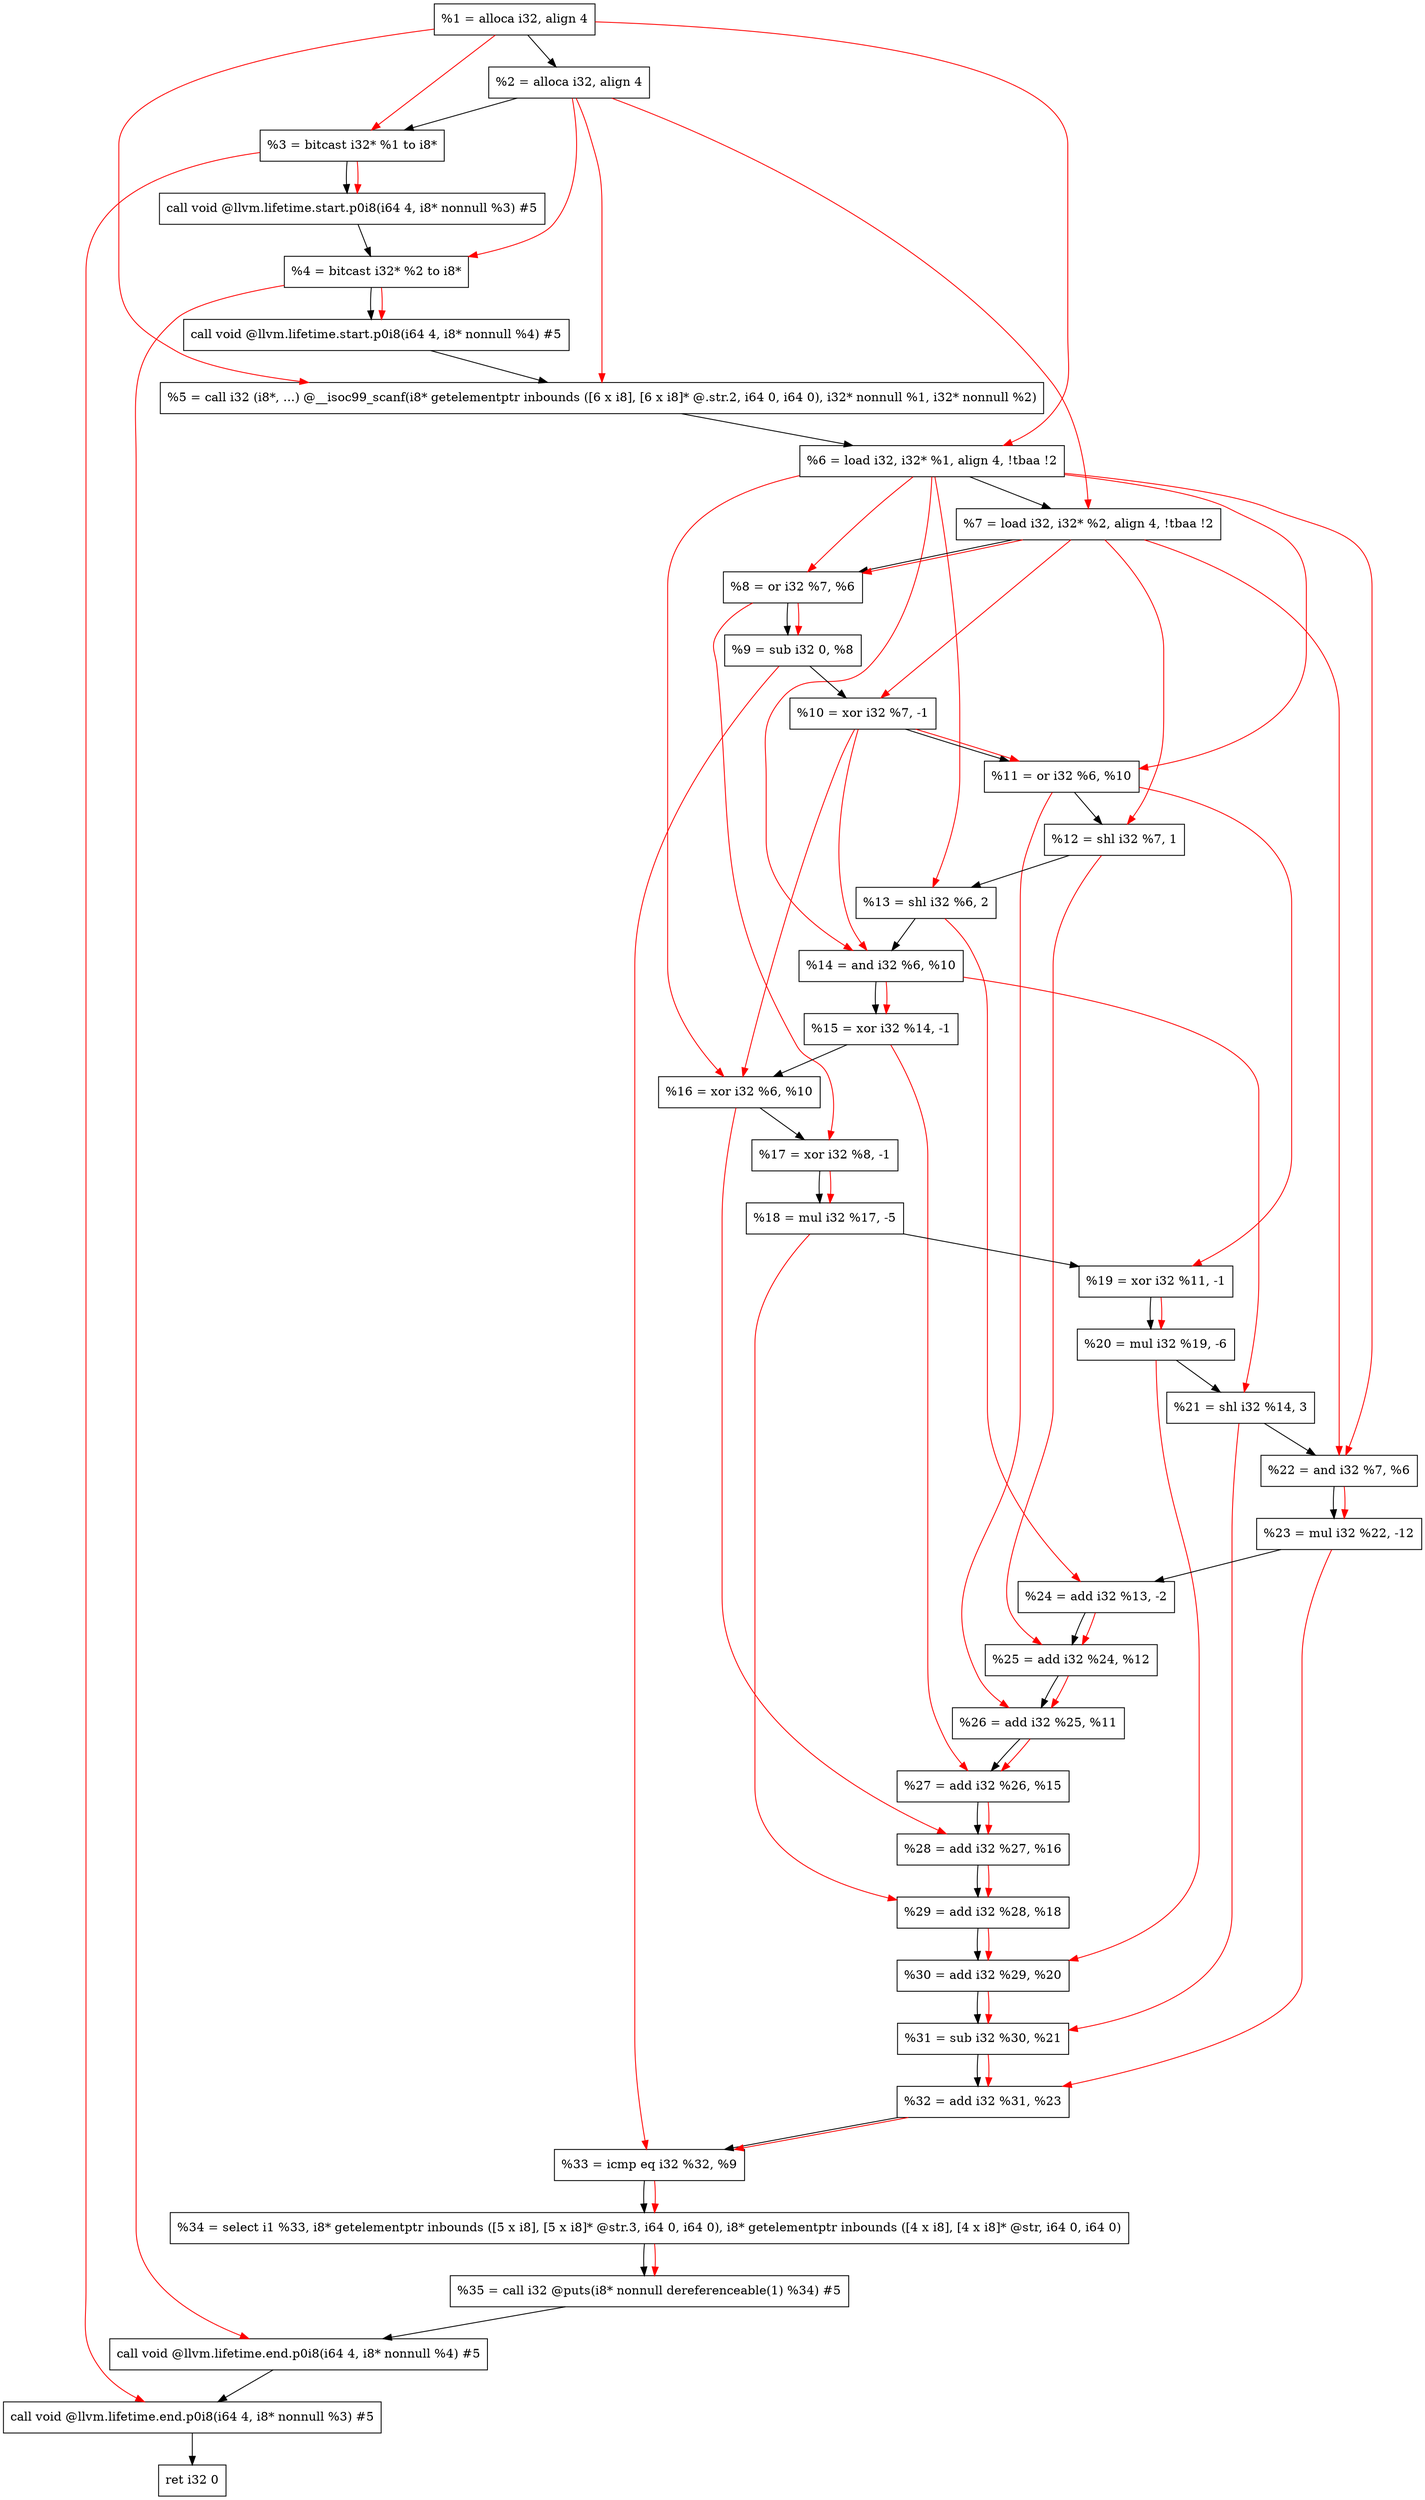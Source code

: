 digraph "DFG for'main' function" {
	Node0xddcf28[shape=record, label="  %1 = alloca i32, align 4"];
	Node0xddcfa8[shape=record, label="  %2 = alloca i32, align 4"];
	Node0xddd038[shape=record, label="  %3 = bitcast i32* %1 to i8*"];
	Node0xddd498[shape=record, label="  call void @llvm.lifetime.start.p0i8(i64 4, i8* nonnull %3) #5"];
	Node0xddd578[shape=record, label="  %4 = bitcast i32* %2 to i8*"];
	Node0xddd698[shape=record, label="  call void @llvm.lifetime.start.p0i8(i64 4, i8* nonnull %4) #5"];
	Node0xddd8d0[shape=record, label="  %5 = call i32 (i8*, ...) @__isoc99_scanf(i8* getelementptr inbounds ([6 x i8], [6 x i8]* @.str.2, i64 0, i64 0), i32* nonnull %1, i32* nonnull %2)"];
	Node0xddd988[shape=record, label="  %6 = load i32, i32* %1, align 4, !tbaa !2"];
	Node0xdde8f8[shape=record, label="  %7 = load i32, i32* %2, align 4, !tbaa !2"];
	Node0xddef80[shape=record, label="  %8 = or i32 %7, %6"];
	Node0xddeff0[shape=record, label="  %9 = sub i32 0, %8"];
	Node0xddf060[shape=record, label="  %10 = xor i32 %7, -1"];
	Node0xddf0d0[shape=record, label="  %11 = or i32 %6, %10"];
	Node0xddf140[shape=record, label="  %12 = shl i32 %7, 1"];
	Node0xddf1b0[shape=record, label="  %13 = shl i32 %6, 2"];
	Node0xddf220[shape=record, label="  %14 = and i32 %6, %10"];
	Node0xddf290[shape=record, label="  %15 = xor i32 %14, -1"];
	Node0xddf300[shape=record, label="  %16 = xor i32 %6, %10"];
	Node0xddf370[shape=record, label="  %17 = xor i32 %8, -1"];
	Node0xddf3e0[shape=record, label="  %18 = mul i32 %17, -5"];
	Node0xddf450[shape=record, label="  %19 = xor i32 %11, -1"];
	Node0xddf4c0[shape=record, label="  %20 = mul i32 %19, -6"];
	Node0xddf530[shape=record, label="  %21 = shl i32 %14, 3"];
	Node0xddf5a0[shape=record, label="  %22 = and i32 %7, %6"];
	Node0xddf610[shape=record, label="  %23 = mul i32 %22, -12"];
	Node0xddf680[shape=record, label="  %24 = add i32 %13, -2"];
	Node0xddf6f0[shape=record, label="  %25 = add i32 %24, %12"];
	Node0xddf760[shape=record, label="  %26 = add i32 %25, %11"];
	Node0xddf7d0[shape=record, label="  %27 = add i32 %26, %15"];
	Node0xddf840[shape=record, label="  %28 = add i32 %27, %16"];
	Node0xddf8b0[shape=record, label="  %29 = add i32 %28, %18"];
	Node0xddf920[shape=record, label="  %30 = add i32 %29, %20"];
	Node0xddf990[shape=record, label="  %31 = sub i32 %30, %21"];
	Node0xddfa00[shape=record, label="  %32 = add i32 %31, %23"];
	Node0xddfc80[shape=record, label="  %33 = icmp eq i32 %32, %9"];
	Node0xd7d9d8[shape=record, label="  %34 = select i1 %33, i8* getelementptr inbounds ([5 x i8], [5 x i8]* @str.3, i64 0, i64 0), i8* getelementptr inbounds ([4 x i8], [4 x i8]* @str, i64 0, i64 0)"];
	Node0xddfd10[shape=record, label="  %35 = call i32 @puts(i8* nonnull dereferenceable(1) %34) #5"];
	Node0xddff68[shape=record, label="  call void @llvm.lifetime.end.p0i8(i64 4, i8* nonnull %4) #5"];
	Node0xde00c8[shape=record, label="  call void @llvm.lifetime.end.p0i8(i64 4, i8* nonnull %3) #5"];
	Node0xde0188[shape=record, label="  ret i32 0"];
	Node0xddcf28 -> Node0xddcfa8;
	Node0xddcfa8 -> Node0xddd038;
	Node0xddd038 -> Node0xddd498;
	Node0xddd498 -> Node0xddd578;
	Node0xddd578 -> Node0xddd698;
	Node0xddd698 -> Node0xddd8d0;
	Node0xddd8d0 -> Node0xddd988;
	Node0xddd988 -> Node0xdde8f8;
	Node0xdde8f8 -> Node0xddef80;
	Node0xddef80 -> Node0xddeff0;
	Node0xddeff0 -> Node0xddf060;
	Node0xddf060 -> Node0xddf0d0;
	Node0xddf0d0 -> Node0xddf140;
	Node0xddf140 -> Node0xddf1b0;
	Node0xddf1b0 -> Node0xddf220;
	Node0xddf220 -> Node0xddf290;
	Node0xddf290 -> Node0xddf300;
	Node0xddf300 -> Node0xddf370;
	Node0xddf370 -> Node0xddf3e0;
	Node0xddf3e0 -> Node0xddf450;
	Node0xddf450 -> Node0xddf4c0;
	Node0xddf4c0 -> Node0xddf530;
	Node0xddf530 -> Node0xddf5a0;
	Node0xddf5a0 -> Node0xddf610;
	Node0xddf610 -> Node0xddf680;
	Node0xddf680 -> Node0xddf6f0;
	Node0xddf6f0 -> Node0xddf760;
	Node0xddf760 -> Node0xddf7d0;
	Node0xddf7d0 -> Node0xddf840;
	Node0xddf840 -> Node0xddf8b0;
	Node0xddf8b0 -> Node0xddf920;
	Node0xddf920 -> Node0xddf990;
	Node0xddf990 -> Node0xddfa00;
	Node0xddfa00 -> Node0xddfc80;
	Node0xddfc80 -> Node0xd7d9d8;
	Node0xd7d9d8 -> Node0xddfd10;
	Node0xddfd10 -> Node0xddff68;
	Node0xddff68 -> Node0xde00c8;
	Node0xde00c8 -> Node0xde0188;
edge [color=red]
	Node0xddcf28 -> Node0xddd038;
	Node0xddd038 -> Node0xddd498;
	Node0xddcfa8 -> Node0xddd578;
	Node0xddd578 -> Node0xddd698;
	Node0xddcf28 -> Node0xddd8d0;
	Node0xddcfa8 -> Node0xddd8d0;
	Node0xddcf28 -> Node0xddd988;
	Node0xddcfa8 -> Node0xdde8f8;
	Node0xdde8f8 -> Node0xddef80;
	Node0xddd988 -> Node0xddef80;
	Node0xddef80 -> Node0xddeff0;
	Node0xdde8f8 -> Node0xddf060;
	Node0xddd988 -> Node0xddf0d0;
	Node0xddf060 -> Node0xddf0d0;
	Node0xdde8f8 -> Node0xddf140;
	Node0xddd988 -> Node0xddf1b0;
	Node0xddd988 -> Node0xddf220;
	Node0xddf060 -> Node0xddf220;
	Node0xddf220 -> Node0xddf290;
	Node0xddd988 -> Node0xddf300;
	Node0xddf060 -> Node0xddf300;
	Node0xddef80 -> Node0xddf370;
	Node0xddf370 -> Node0xddf3e0;
	Node0xddf0d0 -> Node0xddf450;
	Node0xddf450 -> Node0xddf4c0;
	Node0xddf220 -> Node0xddf530;
	Node0xdde8f8 -> Node0xddf5a0;
	Node0xddd988 -> Node0xddf5a0;
	Node0xddf5a0 -> Node0xddf610;
	Node0xddf1b0 -> Node0xddf680;
	Node0xddf680 -> Node0xddf6f0;
	Node0xddf140 -> Node0xddf6f0;
	Node0xddf6f0 -> Node0xddf760;
	Node0xddf0d0 -> Node0xddf760;
	Node0xddf760 -> Node0xddf7d0;
	Node0xddf290 -> Node0xddf7d0;
	Node0xddf7d0 -> Node0xddf840;
	Node0xddf300 -> Node0xddf840;
	Node0xddf840 -> Node0xddf8b0;
	Node0xddf3e0 -> Node0xddf8b0;
	Node0xddf8b0 -> Node0xddf920;
	Node0xddf4c0 -> Node0xddf920;
	Node0xddf920 -> Node0xddf990;
	Node0xddf530 -> Node0xddf990;
	Node0xddf990 -> Node0xddfa00;
	Node0xddf610 -> Node0xddfa00;
	Node0xddfa00 -> Node0xddfc80;
	Node0xddeff0 -> Node0xddfc80;
	Node0xddfc80 -> Node0xd7d9d8;
	Node0xd7d9d8 -> Node0xddfd10;
	Node0xddd578 -> Node0xddff68;
	Node0xddd038 -> Node0xde00c8;
}
